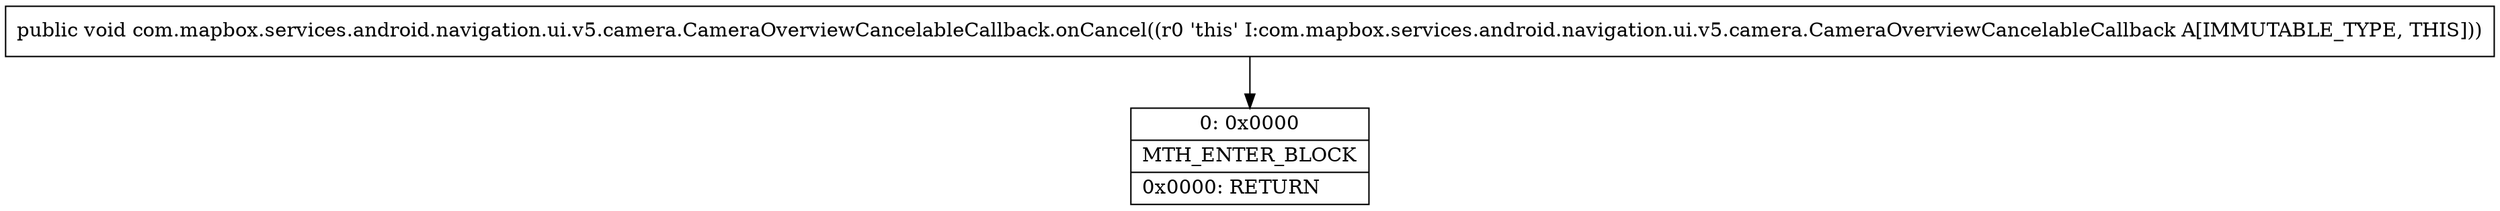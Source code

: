 digraph "CFG forcom.mapbox.services.android.navigation.ui.v5.camera.CameraOverviewCancelableCallback.onCancel()V" {
Node_0 [shape=record,label="{0\:\ 0x0000|MTH_ENTER_BLOCK\l|0x0000: RETURN   \l}"];
MethodNode[shape=record,label="{public void com.mapbox.services.android.navigation.ui.v5.camera.CameraOverviewCancelableCallback.onCancel((r0 'this' I:com.mapbox.services.android.navigation.ui.v5.camera.CameraOverviewCancelableCallback A[IMMUTABLE_TYPE, THIS])) }"];
MethodNode -> Node_0;
}

